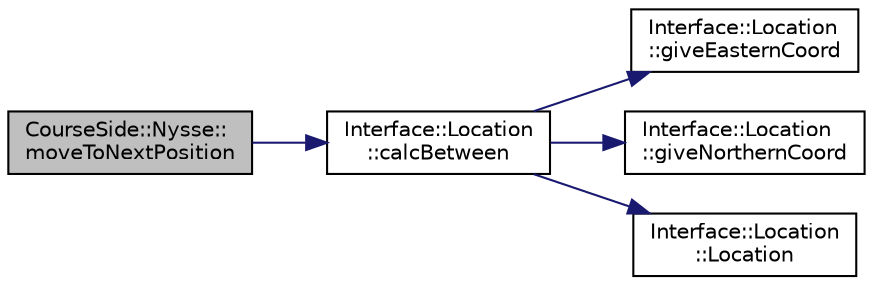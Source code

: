 digraph "CourseSide::Nysse::moveToNextPosition"
{
 // LATEX_PDF_SIZE
  edge [fontname="Helvetica",fontsize="10",labelfontname="Helvetica",labelfontsize="10"];
  node [fontname="Helvetica",fontsize="10",shape=record];
  rankdir="LR";
  Node1 [label="CourseSide::Nysse::\lmoveToNextPosition",height=0.2,width=0.4,color="black", fillcolor="grey75", style="filled", fontcolor="black",tooltip=" "];
  Node1 -> Node2 [color="midnightblue",fontsize="10",style="solid",fontname="Helvetica"];
  Node2 [label="Interface::Location\l::calcBetween",height=0.2,width=0.4,color="black", fillcolor="white", style="filled",URL="$class_interface_1_1_location.html#a1bd79f247bb7783c57ece45c6065c537",tooltip="calcBetween calculates wanted position between two locations."];
  Node2 -> Node3 [color="midnightblue",fontsize="10",style="solid",fontname="Helvetica"];
  Node3 [label="Interface::Location\l::giveEasternCoord",height=0.2,width=0.4,color="black", fillcolor="white", style="filled",URL="$class_interface_1_1_location.html#ad3f5fd16f14aae62f2dd20f5fde1804d",tooltip="giveEasternCoord returns the location of the eastern coordinate from map grid."];
  Node2 -> Node4 [color="midnightblue",fontsize="10",style="solid",fontname="Helvetica"];
  Node4 [label="Interface::Location\l::giveNorthernCoord",height=0.2,width=0.4,color="black", fillcolor="white", style="filled",URL="$class_interface_1_1_location.html#af17690bb42890e10529389a6bdce6991",tooltip="giveNorthernCoord returns the location of the northern coordinate from map grid."];
  Node2 -> Node5 [color="midnightblue",fontsize="10",style="solid",fontname="Helvetica"];
  Node5 [label="Interface::Location\l::Location",height=0.2,width=0.4,color="black", fillcolor="white", style="filled",URL="$class_interface_1_1_location.html#ad46bb78e1bc5de791d4e77c9f46453d4",tooltip="Default constructor."];
}
